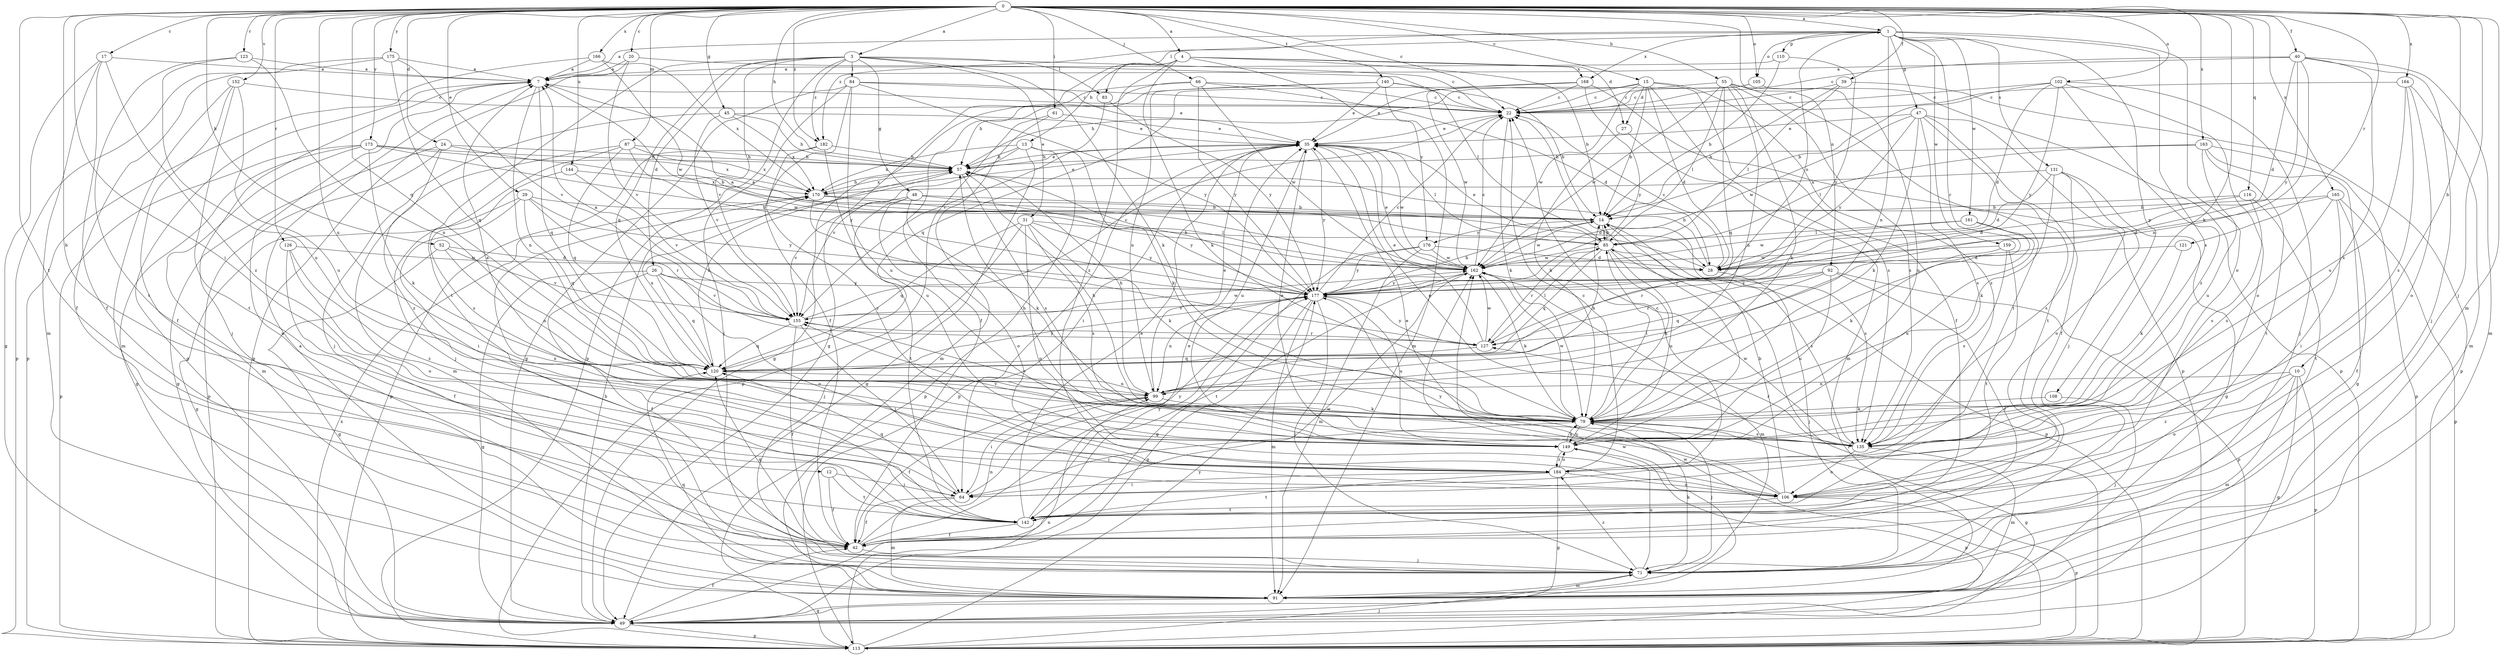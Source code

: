 strict digraph  {
0;
1;
3;
4;
7;
10;
12;
13;
14;
15;
17;
20;
22;
24;
26;
27;
28;
29;
31;
35;
39;
40;
42;
45;
47;
48;
49;
52;
55;
57;
61;
64;
66;
71;
79;
83;
84;
85;
87;
91;
92;
99;
102;
105;
106;
108;
110;
113;
116;
120;
121;
123;
126;
127;
131;
135;
140;
142;
144;
149;
152;
155;
159;
161;
162;
163;
164;
165;
166;
168;
170;
173;
175;
176;
177;
182;
184;
0 -> 1  [label=a];
0 -> 3  [label=a];
0 -> 4  [label=a];
0 -> 10  [label=b];
0 -> 12  [label=b];
0 -> 15  [label=c];
0 -> 17  [label=c];
0 -> 20  [label=c];
0 -> 22  [label=c];
0 -> 24  [label=d];
0 -> 29  [label=e];
0 -> 39  [label=f];
0 -> 40  [label=f];
0 -> 45  [label=g];
0 -> 52  [label=h];
0 -> 55  [label=h];
0 -> 57  [label=h];
0 -> 61  [label=i];
0 -> 64  [label=i];
0 -> 66  [label=j];
0 -> 71  [label=j];
0 -> 79  [label=k];
0 -> 87  [label=m];
0 -> 91  [label=m];
0 -> 92  [label=n];
0 -> 102  [label=o];
0 -> 105  [label=o];
0 -> 116  [label=q];
0 -> 120  [label=q];
0 -> 121  [label=r];
0 -> 123  [label=r];
0 -> 126  [label=r];
0 -> 140  [label=t];
0 -> 142  [label=t];
0 -> 144  [label=u];
0 -> 149  [label=u];
0 -> 152  [label=v];
0 -> 163  [label=x];
0 -> 164  [label=x];
0 -> 165  [label=x];
0 -> 166  [label=x];
0 -> 173  [label=y];
0 -> 175  [label=y];
0 -> 182  [label=z];
1 -> 7  [label=a];
1 -> 47  [label=g];
1 -> 83  [label=l];
1 -> 99  [label=n];
1 -> 105  [label=o];
1 -> 106  [label=o];
1 -> 108  [label=p];
1 -> 110  [label=p];
1 -> 127  [label=r];
1 -> 131  [label=s];
1 -> 135  [label=s];
1 -> 159  [label=w];
1 -> 161  [label=w];
1 -> 168  [label=x];
1 -> 182  [label=z];
3 -> 22  [label=c];
3 -> 26  [label=d];
3 -> 31  [label=e];
3 -> 48  [label=g];
3 -> 79  [label=k];
3 -> 83  [label=l];
3 -> 84  [label=l];
3 -> 113  [label=p];
3 -> 120  [label=q];
3 -> 142  [label=t];
3 -> 155  [label=v];
3 -> 182  [label=z];
4 -> 13  [label=b];
4 -> 14  [label=b];
4 -> 27  [label=d];
4 -> 49  [label=g];
4 -> 79  [label=k];
4 -> 168  [label=x];
4 -> 176  [label=y];
4 -> 184  [label=z];
7 -> 22  [label=c];
7 -> 49  [label=g];
7 -> 71  [label=j];
7 -> 99  [label=n];
7 -> 120  [label=q];
10 -> 49  [label=g];
10 -> 91  [label=m];
10 -> 99  [label=n];
10 -> 106  [label=o];
10 -> 113  [label=p];
10 -> 184  [label=z];
12 -> 42  [label=f];
12 -> 64  [label=i];
12 -> 142  [label=t];
13 -> 49  [label=g];
13 -> 57  [label=h];
13 -> 79  [label=k];
13 -> 113  [label=p];
13 -> 155  [label=v];
13 -> 170  [label=x];
14 -> 85  [label=l];
14 -> 113  [label=p];
14 -> 135  [label=s];
14 -> 162  [label=w];
14 -> 176  [label=y];
15 -> 14  [label=b];
15 -> 22  [label=c];
15 -> 27  [label=d];
15 -> 28  [label=d];
15 -> 35  [label=e];
15 -> 42  [label=f];
15 -> 135  [label=s];
15 -> 162  [label=w];
15 -> 184  [label=z];
17 -> 7  [label=a];
17 -> 42  [label=f];
17 -> 49  [label=g];
17 -> 91  [label=m];
17 -> 184  [label=z];
20 -> 7  [label=a];
20 -> 85  [label=l];
20 -> 113  [label=p];
20 -> 155  [label=v];
22 -> 35  [label=e];
22 -> 79  [label=k];
24 -> 14  [label=b];
24 -> 49  [label=g];
24 -> 57  [label=h];
24 -> 113  [label=p];
24 -> 184  [label=z];
26 -> 42  [label=f];
26 -> 49  [label=g];
26 -> 106  [label=o];
26 -> 120  [label=q];
26 -> 155  [label=v];
26 -> 177  [label=y];
27 -> 79  [label=k];
27 -> 91  [label=m];
28 -> 7  [label=a];
28 -> 22  [label=c];
28 -> 57  [label=h];
28 -> 71  [label=j];
29 -> 14  [label=b];
29 -> 49  [label=g];
29 -> 64  [label=i];
29 -> 120  [label=q];
29 -> 127  [label=r];
29 -> 177  [label=y];
31 -> 71  [label=j];
31 -> 79  [label=k];
31 -> 85  [label=l];
31 -> 106  [label=o];
31 -> 120  [label=q];
31 -> 135  [label=s];
31 -> 177  [label=y];
35 -> 57  [label=h];
35 -> 64  [label=i];
35 -> 85  [label=l];
35 -> 113  [label=p];
35 -> 149  [label=u];
35 -> 162  [label=w];
35 -> 177  [label=y];
39 -> 14  [label=b];
39 -> 22  [label=c];
39 -> 85  [label=l];
39 -> 113  [label=p];
40 -> 7  [label=a];
40 -> 22  [label=c];
40 -> 28  [label=d];
40 -> 71  [label=j];
40 -> 91  [label=m];
40 -> 99  [label=n];
40 -> 135  [label=s];
40 -> 177  [label=y];
42 -> 35  [label=e];
42 -> 71  [label=j];
42 -> 99  [label=n];
42 -> 120  [label=q];
42 -> 162  [label=w];
45 -> 35  [label=e];
45 -> 57  [label=h];
45 -> 71  [label=j];
45 -> 155  [label=v];
45 -> 170  [label=x];
47 -> 35  [label=e];
47 -> 42  [label=f];
47 -> 71  [label=j];
47 -> 79  [label=k];
47 -> 135  [label=s];
47 -> 142  [label=t];
47 -> 162  [label=w];
47 -> 177  [label=y];
48 -> 14  [label=b];
48 -> 79  [label=k];
48 -> 106  [label=o];
48 -> 142  [label=t];
48 -> 155  [label=v];
48 -> 177  [label=y];
49 -> 42  [label=f];
49 -> 57  [label=h];
49 -> 113  [label=p];
49 -> 162  [label=w];
52 -> 28  [label=d];
52 -> 49  [label=g];
52 -> 99  [label=n];
52 -> 155  [label=v];
55 -> 22  [label=c];
55 -> 79  [label=k];
55 -> 85  [label=l];
55 -> 99  [label=n];
55 -> 113  [label=p];
55 -> 120  [label=q];
55 -> 135  [label=s];
55 -> 142  [label=t];
55 -> 162  [label=w];
57 -> 35  [label=e];
57 -> 135  [label=s];
57 -> 170  [label=x];
61 -> 35  [label=e];
61 -> 91  [label=m];
61 -> 113  [label=p];
64 -> 22  [label=c];
64 -> 42  [label=f];
64 -> 91  [label=m];
64 -> 120  [label=q];
64 -> 177  [label=y];
66 -> 22  [label=c];
66 -> 28  [label=d];
66 -> 42  [label=f];
66 -> 49  [label=g];
66 -> 162  [label=w];
66 -> 177  [label=y];
71 -> 7  [label=a];
71 -> 79  [label=k];
71 -> 91  [label=m];
71 -> 149  [label=u];
71 -> 184  [label=z];
79 -> 7  [label=a];
79 -> 49  [label=g];
79 -> 57  [label=h];
79 -> 64  [label=i];
79 -> 71  [label=j];
79 -> 85  [label=l];
79 -> 135  [label=s];
79 -> 149  [label=u];
79 -> 155  [label=v];
79 -> 162  [label=w];
83 -> 155  [label=v];
83 -> 177  [label=y];
84 -> 22  [label=c];
84 -> 35  [label=e];
84 -> 42  [label=f];
84 -> 49  [label=g];
84 -> 71  [label=j];
84 -> 149  [label=u];
84 -> 177  [label=y];
85 -> 14  [label=b];
85 -> 35  [label=e];
85 -> 79  [label=k];
85 -> 120  [label=q];
85 -> 127  [label=r];
85 -> 135  [label=s];
85 -> 149  [label=u];
85 -> 162  [label=w];
87 -> 57  [label=h];
87 -> 71  [label=j];
87 -> 91  [label=m];
87 -> 120  [label=q];
87 -> 170  [label=x];
87 -> 177  [label=y];
91 -> 7  [label=a];
91 -> 49  [label=g];
91 -> 120  [label=q];
92 -> 42  [label=f];
92 -> 113  [label=p];
92 -> 120  [label=q];
92 -> 127  [label=r];
92 -> 149  [label=u];
92 -> 177  [label=y];
99 -> 14  [label=b];
99 -> 35  [label=e];
99 -> 42  [label=f];
99 -> 57  [label=h];
99 -> 64  [label=i];
99 -> 79  [label=k];
102 -> 14  [label=b];
102 -> 22  [label=c];
102 -> 28  [label=d];
102 -> 71  [label=j];
102 -> 106  [label=o];
102 -> 177  [label=y];
102 -> 184  [label=z];
105 -> 22  [label=c];
105 -> 57  [label=h];
105 -> 149  [label=u];
106 -> 14  [label=b];
106 -> 35  [label=e];
106 -> 113  [label=p];
106 -> 142  [label=t];
106 -> 177  [label=y];
108 -> 71  [label=j];
108 -> 79  [label=k];
110 -> 7  [label=a];
110 -> 14  [label=b];
110 -> 177  [label=y];
113 -> 71  [label=j];
113 -> 85  [label=l];
113 -> 99  [label=n];
113 -> 162  [label=w];
113 -> 170  [label=x];
113 -> 177  [label=y];
116 -> 14  [label=b];
116 -> 28  [label=d];
116 -> 135  [label=s];
116 -> 142  [label=t];
120 -> 57  [label=h];
120 -> 99  [label=n];
120 -> 170  [label=x];
120 -> 177  [label=y];
121 -> 28  [label=d];
121 -> 79  [label=k];
123 -> 7  [label=a];
123 -> 99  [label=n];
123 -> 142  [label=t];
123 -> 149  [label=u];
126 -> 42  [label=f];
126 -> 106  [label=o];
126 -> 162  [label=w];
126 -> 184  [label=z];
127 -> 35  [label=e];
127 -> 85  [label=l];
127 -> 120  [label=q];
127 -> 162  [label=w];
127 -> 177  [label=y];
131 -> 28  [label=d];
131 -> 49  [label=g];
131 -> 79  [label=k];
131 -> 106  [label=o];
131 -> 135  [label=s];
131 -> 170  [label=x];
135 -> 35  [label=e];
135 -> 91  [label=m];
135 -> 106  [label=o];
135 -> 127  [label=r];
135 -> 155  [label=v];
135 -> 162  [label=w];
140 -> 14  [label=b];
140 -> 22  [label=c];
140 -> 35  [label=e];
140 -> 57  [label=h];
140 -> 91  [label=m];
140 -> 99  [label=n];
142 -> 35  [label=e];
142 -> 42  [label=f];
142 -> 170  [label=x];
142 -> 177  [label=y];
144 -> 135  [label=s];
144 -> 155  [label=v];
144 -> 170  [label=x];
149 -> 22  [label=c];
149 -> 35  [label=e];
149 -> 57  [label=h];
149 -> 79  [label=k];
149 -> 113  [label=p];
149 -> 184  [label=z];
152 -> 22  [label=c];
152 -> 42  [label=f];
152 -> 91  [label=m];
152 -> 142  [label=t];
152 -> 149  [label=u];
155 -> 7  [label=a];
155 -> 22  [label=c];
155 -> 42  [label=f];
155 -> 64  [label=i];
155 -> 120  [label=q];
155 -> 127  [label=r];
155 -> 162  [label=w];
159 -> 127  [label=r];
159 -> 135  [label=s];
159 -> 142  [label=t];
159 -> 162  [label=w];
161 -> 79  [label=k];
161 -> 85  [label=l];
161 -> 149  [label=u];
161 -> 162  [label=w];
162 -> 7  [label=a];
162 -> 22  [label=c];
162 -> 35  [label=e];
162 -> 79  [label=k];
162 -> 91  [label=m];
162 -> 142  [label=t];
162 -> 177  [label=y];
163 -> 49  [label=g];
163 -> 57  [label=h];
163 -> 85  [label=l];
163 -> 113  [label=p];
163 -> 142  [label=t];
163 -> 149  [label=u];
164 -> 22  [label=c];
164 -> 91  [label=m];
164 -> 106  [label=o];
164 -> 135  [label=s];
164 -> 149  [label=u];
165 -> 14  [label=b];
165 -> 28  [label=d];
165 -> 42  [label=f];
165 -> 64  [label=i];
165 -> 113  [label=p];
165 -> 135  [label=s];
166 -> 7  [label=a];
166 -> 113  [label=p];
166 -> 162  [label=w];
166 -> 170  [label=x];
168 -> 22  [label=c];
168 -> 113  [label=p];
168 -> 120  [label=q];
168 -> 162  [label=w];
168 -> 177  [label=y];
170 -> 14  [label=b];
170 -> 28  [label=d];
170 -> 35  [label=e];
170 -> 57  [label=h];
170 -> 127  [label=r];
173 -> 49  [label=g];
173 -> 57  [label=h];
173 -> 79  [label=k];
173 -> 91  [label=m];
173 -> 113  [label=p];
173 -> 162  [label=w];
173 -> 170  [label=x];
175 -> 7  [label=a];
175 -> 42  [label=f];
175 -> 113  [label=p];
175 -> 120  [label=q];
175 -> 155  [label=v];
176 -> 28  [label=d];
176 -> 49  [label=g];
176 -> 91  [label=m];
176 -> 162  [label=w];
176 -> 177  [label=y];
177 -> 14  [label=b];
177 -> 22  [label=c];
177 -> 49  [label=g];
177 -> 57  [label=h];
177 -> 71  [label=j];
177 -> 91  [label=m];
177 -> 99  [label=n];
177 -> 149  [label=u];
177 -> 155  [label=v];
177 -> 1  [label=o];
182 -> 57  [label=h];
182 -> 113  [label=p];
182 -> 149  [label=u];
182 -> 184  [label=z];
184 -> 22  [label=c];
184 -> 49  [label=g];
184 -> 64  [label=i];
184 -> 106  [label=o];
184 -> 142  [label=t];
184 -> 149  [label=u];
}
